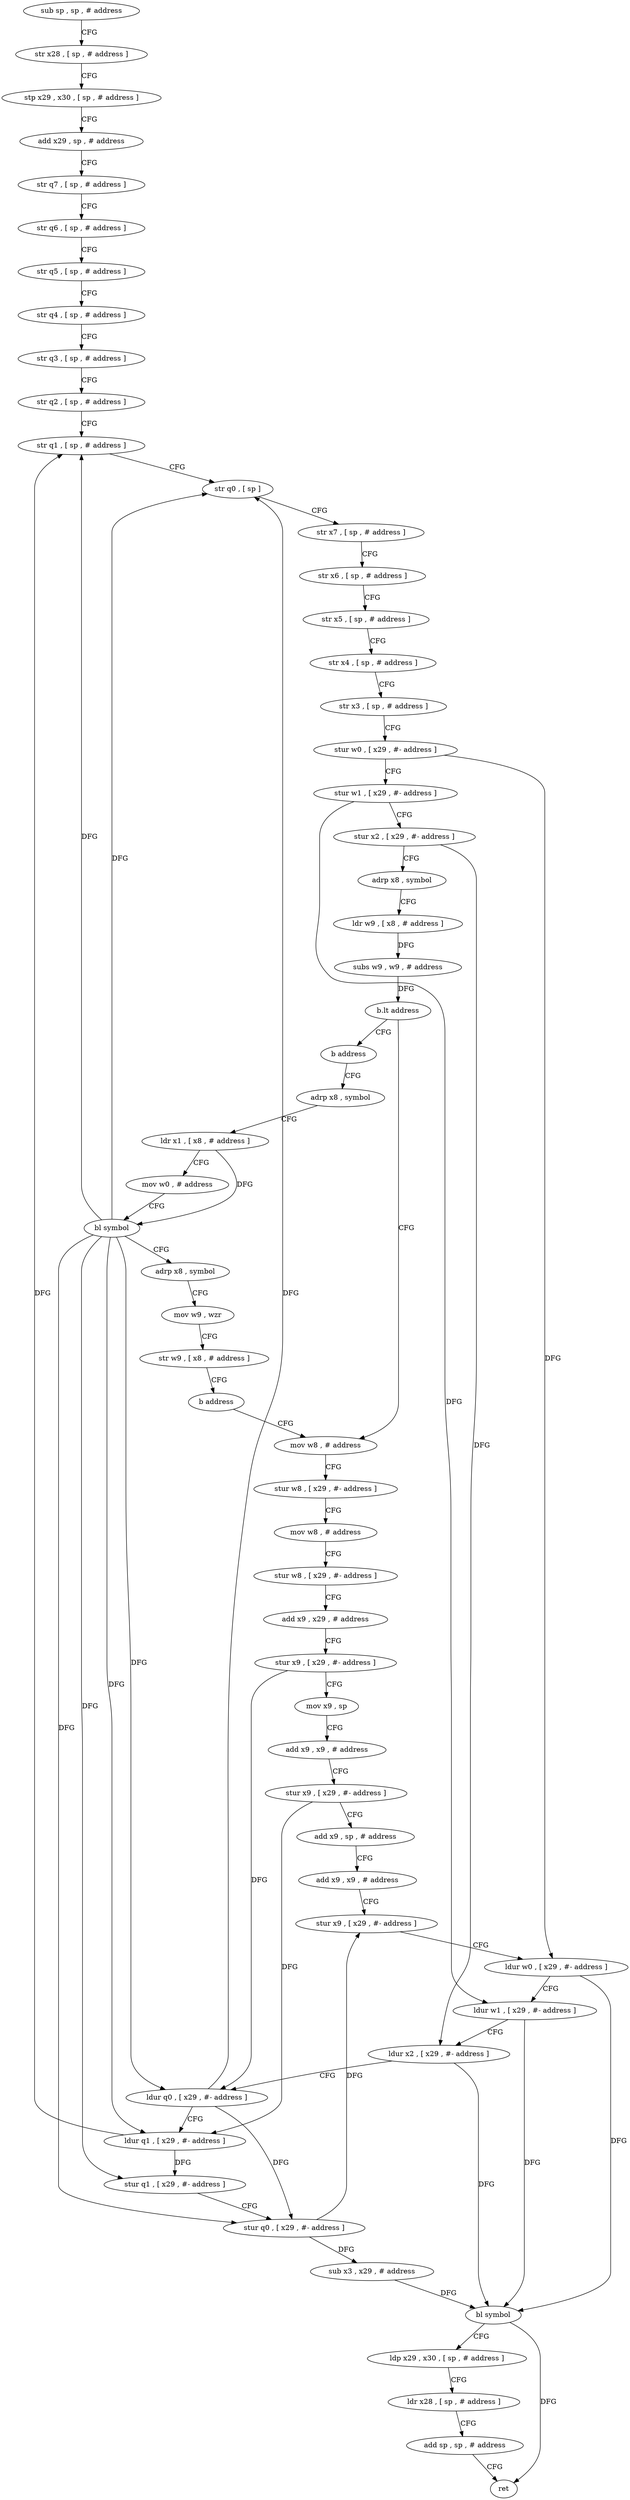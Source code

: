 digraph "func" {
"4216212" [label = "sub sp , sp , # address" ]
"4216216" [label = "str x28 , [ sp , # address ]" ]
"4216220" [label = "stp x29 , x30 , [ sp , # address ]" ]
"4216224" [label = "add x29 , sp , # address" ]
"4216228" [label = "str q7 , [ sp , # address ]" ]
"4216232" [label = "str q6 , [ sp , # address ]" ]
"4216236" [label = "str q5 , [ sp , # address ]" ]
"4216240" [label = "str q4 , [ sp , # address ]" ]
"4216244" [label = "str q3 , [ sp , # address ]" ]
"4216248" [label = "str q2 , [ sp , # address ]" ]
"4216252" [label = "str q1 , [ sp , # address ]" ]
"4216256" [label = "str q0 , [ sp ]" ]
"4216260" [label = "str x7 , [ sp , # address ]" ]
"4216264" [label = "str x6 , [ sp , # address ]" ]
"4216268" [label = "str x5 , [ sp , # address ]" ]
"4216272" [label = "str x4 , [ sp , # address ]" ]
"4216276" [label = "str x3 , [ sp , # address ]" ]
"4216280" [label = "stur w0 , [ x29 , #- address ]" ]
"4216284" [label = "stur w1 , [ x29 , #- address ]" ]
"4216288" [label = "stur x2 , [ x29 , #- address ]" ]
"4216292" [label = "adrp x8 , symbol" ]
"4216296" [label = "ldr w9 , [ x8 , # address ]" ]
"4216300" [label = "subs w9 , w9 , # address" ]
"4216304" [label = "b.lt address" ]
"4216344" [label = "mov w8 , # address" ]
"4216308" [label = "b address" ]
"4216348" [label = "stur w8 , [ x29 , #- address ]" ]
"4216352" [label = "mov w8 , # address" ]
"4216356" [label = "stur w8 , [ x29 , #- address ]" ]
"4216360" [label = "add x9 , x29 , # address" ]
"4216364" [label = "stur x9 , [ x29 , #- address ]" ]
"4216368" [label = "mov x9 , sp" ]
"4216372" [label = "add x9 , x9 , # address" ]
"4216376" [label = "stur x9 , [ x29 , #- address ]" ]
"4216380" [label = "add x9 , sp , # address" ]
"4216384" [label = "add x9 , x9 , # address" ]
"4216388" [label = "stur x9 , [ x29 , #- address ]" ]
"4216392" [label = "ldur w0 , [ x29 , #- address ]" ]
"4216396" [label = "ldur w1 , [ x29 , #- address ]" ]
"4216400" [label = "ldur x2 , [ x29 , #- address ]" ]
"4216404" [label = "ldur q0 , [ x29 , #- address ]" ]
"4216408" [label = "ldur q1 , [ x29 , #- address ]" ]
"4216412" [label = "stur q1 , [ x29 , #- address ]" ]
"4216416" [label = "stur q0 , [ x29 , #- address ]" ]
"4216420" [label = "sub x3 , x29 , # address" ]
"4216424" [label = "bl symbol" ]
"4216428" [label = "ldp x29 , x30 , [ sp , # address ]" ]
"4216432" [label = "ldr x28 , [ sp , # address ]" ]
"4216436" [label = "add sp , sp , # address" ]
"4216440" [label = "ret" ]
"4216312" [label = "adrp x8 , symbol" ]
"4216316" [label = "ldr x1 , [ x8 , # address ]" ]
"4216320" [label = "mov w0 , # address" ]
"4216324" [label = "bl symbol" ]
"4216328" [label = "adrp x8 , symbol" ]
"4216332" [label = "mov w9 , wzr" ]
"4216336" [label = "str w9 , [ x8 , # address ]" ]
"4216340" [label = "b address" ]
"4216212" -> "4216216" [ label = "CFG" ]
"4216216" -> "4216220" [ label = "CFG" ]
"4216220" -> "4216224" [ label = "CFG" ]
"4216224" -> "4216228" [ label = "CFG" ]
"4216228" -> "4216232" [ label = "CFG" ]
"4216232" -> "4216236" [ label = "CFG" ]
"4216236" -> "4216240" [ label = "CFG" ]
"4216240" -> "4216244" [ label = "CFG" ]
"4216244" -> "4216248" [ label = "CFG" ]
"4216248" -> "4216252" [ label = "CFG" ]
"4216252" -> "4216256" [ label = "CFG" ]
"4216256" -> "4216260" [ label = "CFG" ]
"4216260" -> "4216264" [ label = "CFG" ]
"4216264" -> "4216268" [ label = "CFG" ]
"4216268" -> "4216272" [ label = "CFG" ]
"4216272" -> "4216276" [ label = "CFG" ]
"4216276" -> "4216280" [ label = "CFG" ]
"4216280" -> "4216284" [ label = "CFG" ]
"4216280" -> "4216392" [ label = "DFG" ]
"4216284" -> "4216288" [ label = "CFG" ]
"4216284" -> "4216396" [ label = "DFG" ]
"4216288" -> "4216292" [ label = "CFG" ]
"4216288" -> "4216400" [ label = "DFG" ]
"4216292" -> "4216296" [ label = "CFG" ]
"4216296" -> "4216300" [ label = "DFG" ]
"4216300" -> "4216304" [ label = "DFG" ]
"4216304" -> "4216344" [ label = "CFG" ]
"4216304" -> "4216308" [ label = "CFG" ]
"4216344" -> "4216348" [ label = "CFG" ]
"4216308" -> "4216312" [ label = "CFG" ]
"4216348" -> "4216352" [ label = "CFG" ]
"4216352" -> "4216356" [ label = "CFG" ]
"4216356" -> "4216360" [ label = "CFG" ]
"4216360" -> "4216364" [ label = "CFG" ]
"4216364" -> "4216368" [ label = "CFG" ]
"4216364" -> "4216404" [ label = "DFG" ]
"4216368" -> "4216372" [ label = "CFG" ]
"4216372" -> "4216376" [ label = "CFG" ]
"4216376" -> "4216380" [ label = "CFG" ]
"4216376" -> "4216408" [ label = "DFG" ]
"4216380" -> "4216384" [ label = "CFG" ]
"4216384" -> "4216388" [ label = "CFG" ]
"4216388" -> "4216392" [ label = "CFG" ]
"4216392" -> "4216396" [ label = "CFG" ]
"4216392" -> "4216424" [ label = "DFG" ]
"4216396" -> "4216400" [ label = "CFG" ]
"4216396" -> "4216424" [ label = "DFG" ]
"4216400" -> "4216404" [ label = "CFG" ]
"4216400" -> "4216424" [ label = "DFG" ]
"4216404" -> "4216408" [ label = "CFG" ]
"4216404" -> "4216256" [ label = "DFG" ]
"4216404" -> "4216416" [ label = "DFG" ]
"4216408" -> "4216412" [ label = "DFG" ]
"4216408" -> "4216252" [ label = "DFG" ]
"4216412" -> "4216416" [ label = "CFG" ]
"4216416" -> "4216420" [ label = "DFG" ]
"4216416" -> "4216388" [ label = "DFG" ]
"4216420" -> "4216424" [ label = "DFG" ]
"4216424" -> "4216428" [ label = "CFG" ]
"4216424" -> "4216440" [ label = "DFG" ]
"4216428" -> "4216432" [ label = "CFG" ]
"4216432" -> "4216436" [ label = "CFG" ]
"4216436" -> "4216440" [ label = "CFG" ]
"4216312" -> "4216316" [ label = "CFG" ]
"4216316" -> "4216320" [ label = "CFG" ]
"4216316" -> "4216324" [ label = "DFG" ]
"4216320" -> "4216324" [ label = "CFG" ]
"4216324" -> "4216328" [ label = "CFG" ]
"4216324" -> "4216252" [ label = "DFG" ]
"4216324" -> "4216256" [ label = "DFG" ]
"4216324" -> "4216412" [ label = "DFG" ]
"4216324" -> "4216416" [ label = "DFG" ]
"4216324" -> "4216404" [ label = "DFG" ]
"4216324" -> "4216408" [ label = "DFG" ]
"4216328" -> "4216332" [ label = "CFG" ]
"4216332" -> "4216336" [ label = "CFG" ]
"4216336" -> "4216340" [ label = "CFG" ]
"4216340" -> "4216344" [ label = "CFG" ]
}
